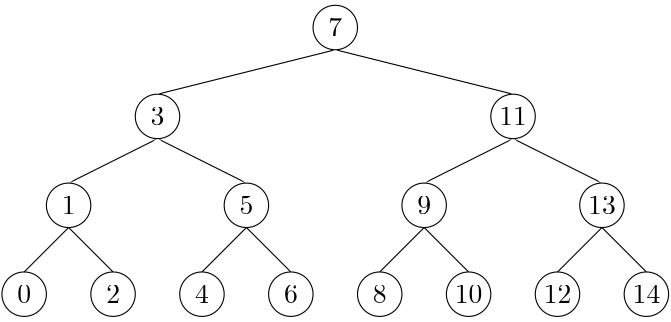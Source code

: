 <?xml version="1.0"?>
<!DOCTYPE ipe SYSTEM "ipe.dtd">
<ipe version="70010" creator="Ipe 7.0.10">
<info created="D:20110525141707" modified="D:20110527102531"/>
<ipestyle name="basic">
<symbol name="arrow/arc(spx)">
<path stroke="sym-stroke" fill="sym-stroke" pen="sym-pen">
0 0 m
-1 0.333 l
-1 -0.333 l
h
</path>
</symbol>
<symbol name="arrow/farc(spx)">
<path stroke="sym-stroke" fill="white" pen="sym-pen">
0 0 m
-1 0.333 l
-1 -0.333 l
h
</path>
</symbol>
<symbol name="mark/circle(sx)" transformations="translations">
<path fill="sym-stroke">
0.6 0 0 0.6 0 0 e
0.4 0 0 0.4 0 0 e
</path>
</symbol>
<symbol name="mark/disk(sx)" transformations="translations">
<path fill="sym-stroke">
0.6 0 0 0.6 0 0 e
</path>
</symbol>
<symbol name="mark/fdisk(sfx)" transformations="translations">
<group>
<path fill="sym-stroke" fillrule="eofill">
0.6 0 0 0.6 0 0 e
0.4 0 0 0.4 0 0 e
</path>
<path fill="sym-fill">
0.4 0 0 0.4 0 0 e
</path>
</group>
</symbol>
<symbol name="mark/box(sx)" transformations="translations">
<path fill="sym-stroke" fillrule="eofill">
-0.6 -0.6 m
0.6 -0.6 l
0.6 0.6 l
-0.6 0.6 l
h
-0.4 -0.4 m
0.4 -0.4 l
0.4 0.4 l
-0.4 0.4 l
h
</path>
</symbol>
<symbol name="mark/square(sx)" transformations="translations">
<path fill="sym-stroke">
-0.6 -0.6 m
0.6 -0.6 l
0.6 0.6 l
-0.6 0.6 l
h
</path>
</symbol>
<symbol name="mark/fsquare(sfx)" transformations="translations">
<group>
<path fill="sym-stroke" fillrule="eofill">
-0.6 -0.6 m
0.6 -0.6 l
0.6 0.6 l
-0.6 0.6 l
h
-0.4 -0.4 m
0.4 -0.4 l
0.4 0.4 l
-0.4 0.4 l
h
</path>
<path fill="sym-fill">
-0.4 -0.4 m
0.4 -0.4 l
0.4 0.4 l
-0.4 0.4 l
h
</path>
</group>
</symbol>
<symbol name="mark/cross(sx)" transformations="translations">
<group>
<path fill="sym-stroke">
-0.43 -0.57 m
0.57 0.43 l
0.43 0.57 l
-0.57 -0.43 l
h
</path>
<path fill="sym-stroke">
-0.43 0.57 m
0.57 -0.43 l
0.43 -0.57 l
-0.57 0.43 l
h
</path>
</group>
</symbol>
<symbol name="arrow/fnormal(spx)">
<path stroke="sym-stroke" fill="white" pen="sym-pen">
0 0 m
-1 0.333 l
-1 -0.333 l
h
</path>
</symbol>
<symbol name="arrow/pointed(spx)">
<path stroke="sym-stroke" fill="sym-stroke" pen="sym-pen">
0 0 m
-1 0.333 l
-0.8 0 l
-1 -0.333 l
h
</path>
</symbol>
<symbol name="arrow/fpointed(spx)">
<path stroke="sym-stroke" fill="white" pen="sym-pen">
0 0 m
-1 0.333 l
-0.8 0 l
-1 -0.333 l
h
</path>
</symbol>
<symbol name="arrow/linear(spx)">
<path stroke="sym-stroke" pen="sym-pen">
-1 0.333 m
0 0 l
-1 -0.333 l
</path>
</symbol>
<symbol name="arrow/fdouble(spx)">
<path stroke="sym-stroke" fill="white" pen="sym-pen">
0 0 m
-1 0.333 l
-1 -0.333 l
h
-1 0 m
-2 0.333 l
-2 -0.333 l
h
</path>
</symbol>
<symbol name="arrow/double(spx)">
<path stroke="sym-stroke" fill="sym-stroke" pen="sym-pen">
0 0 m
-1 0.333 l
-1 -0.333 l
h
-1 0 m
-2 0.333 l
-2 -0.333 l
h
</path>
</symbol>
<pen name="heavier" value="0.8"/>
<pen name="fat" value="1.2"/>
<pen name="ultrafat" value="2"/>
<symbolsize name="large" value="5"/>
<symbolsize name="small" value="2"/>
<symbolsize name="tiny" value="1.1"/>
<arrowsize name="large" value="10"/>
<arrowsize name="small" value="5"/>
<arrowsize name="tiny" value="3"/>
<color name="red" value="1 0 0"/>
<color name="green" value="0 1 0"/>
<color name="blue" value="0 0 1"/>
<color name="yellow" value="1 1 0"/>
<color name="orange" value="1 0.647 0"/>
<color name="gold" value="1 0.843 0"/>
<color name="purple" value="0.627 0.125 0.941"/>
<color name="gray" value="0.745"/>
<color name="brown" value="0.647 0.165 0.165"/>
<color name="navy" value="0 0 0.502"/>
<color name="pink" value="1 0.753 0.796"/>
<color name="seagreen" value="0.18 0.545 0.341"/>
<color name="turquoise" value="0.251 0.878 0.816"/>
<color name="violet" value="0.933 0.51 0.933"/>
<color name="darkblue" value="0 0 0.545"/>
<color name="darkcyan" value="0 0.545 0.545"/>
<color name="darkgray" value="0.663"/>
<color name="darkgreen" value="0 0.392 0"/>
<color name="darkmagenta" value="0.545 0 0.545"/>
<color name="darkorange" value="1 0.549 0"/>
<color name="darkred" value="0.545 0 0"/>
<color name="lightblue" value="0.678 0.847 0.902"/>
<color name="lightcyan" value="0.878 1 1"/>
<color name="lightgray" value="0.827"/>
<color name="lightgreen" value="0.565 0.933 0.565"/>
<color name="lightyellow" value="1 1 0.878"/>
<dashstyle name="dashed" value="[4] 0"/>
<dashstyle name="dotted" value="[1 3] 0"/>
<dashstyle name="dash dotted" value="[4 2 1 2] 0"/>
<dashstyle name="dash dot dotted" value="[4 2 1 2 1 2] 0"/>
<textsize name="large" value="\large"/>
<textsize name="small" value="\small"/>
<textsize name="tiny" value="\tiny"/>
<textsize name="Large" value="\Large"/>
<textsize name="LARGE" value="\LARGE"/>
<textsize name="huge" value="\huge"/>
<textsize name="Huge" value="\Huge"/>
<textsize name="footnote" value="\footnotesize"/>
<textstyle name="center" begin="\begin{center}" end="\end{center}"/>
<textstyle name="itemize" begin="\begin{itemize}" end="\end{itemize}"/>
<textstyle name="item" begin="\begin{itemize}\item{}" end="\end{itemize}"/>
<gridsize name="4 pts" value="4"/>
<gridsize name="8 pts (~3 mm)" value="8"/>
<gridsize name="16 pts (~6 mm)" value="16"/>
<gridsize name="32 pts (~12 mm)" value="32"/>
<gridsize name="10 pts (~3.5 mm)" value="10"/>
<gridsize name="20 pts (~7 mm)" value="20"/>
<gridsize name="14 pts (~5 mm)" value="14"/>
<gridsize name="28 pts (~10 mm)" value="28"/>
<gridsize name="56 pts (~20 mm)" value="56"/>
<anglesize name="90 deg" value="90"/>
<anglesize name="60 deg" value="60"/>
<anglesize name="45 deg" value="45"/>
<anglesize name="30 deg" value="30"/>
<anglesize name="22.5 deg" value="22.5"/>
<tiling name="falling" angle="-60" step="4" width="1"/>
<tiling name="rising" angle="30" step="4" width="1"/>
</ipestyle>
<page>
<layer name="alpha"/>
<layer name="beta"/>
<view layers="alpha" active="beta"/>
<path layer="alpha" stroke="black">
256 504 m
192 488 l
</path>
<path stroke="black">
256 504 m
320 488 l
</path>
<path stroke="black">
192 472 m
160 456 l
</path>
<path stroke="black">
192 472 m
224 456 l
</path>
<path stroke="black">
320 472 m
288 456 l
</path>
<path stroke="black">
320 472 m
352 456 l
</path>
<use matrix="1 0 0 1 -112 -40" name="mark/cross(sx)" pos="256 448" size="normal" stroke="white"/>
<use matrix="1 0 0 1 -112 -24" name="mark/cross(sx)" pos="256 448" size="normal" stroke="white"/>
<use matrix="1 0 0 1 0 56" name="mark/cross(sx)" pos="256 448" size="normal" stroke="white"/>
<use matrix="1 0 0 1 0 72" name="mark/cross(sx)" pos="256 448" size="normal" stroke="white"/>
<use matrix="1 0 0 1 -64 24" name="mark/cross(sx)" pos="256 448" size="normal" stroke="white"/>
<use matrix="1 0 0 1 -64 40" name="mark/cross(sx)" pos="256 448" size="normal" stroke="white"/>
<use matrix="1 0 0 1 64 24" name="mark/cross(sx)" pos="256 448" size="normal" stroke="white"/>
<use matrix="1 0 0 1 64 40" name="mark/cross(sx)" pos="256 448" size="normal" stroke="white"/>
<use matrix="1 0 0 1 96 -8" name="mark/cross(sx)" pos="256 448" size="normal" stroke="white"/>
<use matrix="1 0 0 1 96 8" name="mark/cross(sx)" pos="256 448" size="normal" stroke="white"/>
<use matrix="1 0 0 1 32 -8" name="mark/cross(sx)" pos="256 448" size="normal" stroke="white"/>
<use matrix="1 0 0 1 32 8" name="mark/cross(sx)" pos="256 448" size="normal" stroke="white"/>
<use matrix="1 0 0 1 -32 -8" name="mark/cross(sx)" pos="256 448" size="normal" stroke="white"/>
<use matrix="1 0 0 1 -32 8" name="mark/cross(sx)" pos="256 448" size="normal" stroke="white"/>
<use matrix="1 0 0 1 -96 -8" name="mark/cross(sx)" pos="256 448" size="normal" stroke="white"/>
<use matrix="1 0 0 1 -96 8" name="mark/cross(sx)" pos="256 448" size="normal" stroke="white"/>
<path matrix="0.5 0 0 0.5 16 288" stroke="black" fill="white">
16 0 0 16 256 256 e
</path>
<text matrix="0.5 0 0 0.5 16 288" transformations="translations" pos="256 256" stroke="black" type="label" halign="center" valign="center">$0$</text>
<use matrix="1 0 0 1 -80 -40" name="mark/cross(sx)" pos="256 448" size="normal" stroke="white"/>
<use matrix="1 0 0 1 -80 -24" name="mark/cross(sx)" pos="256 448" size="normal" stroke="white"/>
<use matrix="1 0 0 1 -48 -40" name="mark/cross(sx)" pos="256 448" size="normal" stroke="white"/>
<use matrix="1 0 0 1 -48 -24" name="mark/cross(sx)" pos="256 448" size="normal" stroke="white"/>
<use matrix="1 0 0 1 -16 -40" name="mark/cross(sx)" pos="256 448" size="normal" stroke="white"/>
<use matrix="1 0 0 1 -16 -24" name="mark/cross(sx)" pos="256 448" size="normal" stroke="white"/>
<use matrix="1 0 0 1 16 -40" name="mark/cross(sx)" pos="256 448" size="normal" stroke="white"/>
<use matrix="1 0 0 1 16 -24" name="mark/cross(sx)" pos="256 448" size="normal" stroke="white"/>
<use matrix="1 0 0 1 48 -40" name="mark/cross(sx)" pos="256 448" size="normal" stroke="white"/>
<use matrix="1 0 0 1 48 -24" name="mark/cross(sx)" pos="256 448" size="normal" stroke="white"/>
<use matrix="1 0 0 1 80 -40" name="mark/cross(sx)" pos="256 448" size="normal" stroke="white"/>
<use matrix="1 0 0 1 80 -24" name="mark/cross(sx)" pos="256 448" size="normal" stroke="white"/>
<use matrix="1 0 0 1 112 -40" name="mark/cross(sx)" pos="256 448" size="normal" stroke="white"/>
<use matrix="1 0 0 1 112 -24" name="mark/cross(sx)" pos="256 448" size="normal" stroke="white"/>
<path stroke="black">
160 440 m
144 424 l
</path>
<path stroke="black">
160 440 m
176 424 l
</path>
<path stroke="black">
224 440 m
208 424 l
</path>
<path stroke="black">
224 440 m
240 424 l
</path>
<path stroke="black">
288 440 m
272 424 l
</path>
<path stroke="black">
288 440 m
304 424 l
</path>
<path stroke="black">
352 440 m
336 424 l
</path>
<path stroke="black">
352 440 m
368 424 l
</path>
<path matrix="0.5 0 0 0.5 32 320" stroke="black" fill="white">
16 0 0 16 256 256 e
</path>
<text matrix="0.5 0 0 0.5 32 320" transformations="translations" pos="256 256" stroke="black" type="label" halign="center" valign="center">$1$</text>
<path matrix="0.5 0 0 0.5 48 288" stroke="black" fill="white">
16 0 0 16 256 256 e
</path>
<text matrix="0.5 0 0 0.5 48 288" transformations="translations" pos="256 256" stroke="black" type="label" halign="center" valign="center">$2$</text>
<path matrix="0.5 0 0 0.5 64 352" stroke="black" fill="white">
16 0 0 16 256 256 e
</path>
<text matrix="0.5 0 0 0.5 64 352" transformations="translations" pos="256 256" stroke="black" type="label" halign="center" valign="center">$3$</text>
<path matrix="0.5 0 0 0.5 80 288" stroke="black" fill="white">
16 0 0 16 256 256 e
</path>
<text matrix="0.5 0 0 0.5 80 288" transformations="translations" pos="256 256" stroke="black" type="label" halign="center" valign="center">$4$</text>
<path matrix="0.5 0 0 0.5 96 320" stroke="black" fill="white">
16 0 0 16 256 256 e
</path>
<text matrix="0.5 0 0 0.5 96 320" transformations="translations" pos="256 256" stroke="black" type="label" halign="center" valign="center">$5$</text>
<path matrix="0.5 0 0 0.5 112 288" stroke="black" fill="white">
16 0 0 16 256 256 e
</path>
<text matrix="0.5 0 0 0.5 112 288" transformations="translations" pos="256 256" stroke="black" type="label" halign="center" valign="center">$6$</text>
<path matrix="0.5 0 0 0.5 128 384" stroke="black" fill="white">
16 0 0 16 256 256 e
</path>
<text matrix="0.5 0 0 0.5 128 384" transformations="translations" pos="256 256" stroke="black" type="label" halign="center" valign="center">$7$</text>
<path matrix="0.5 0 0 0.5 144 288" stroke="black" fill="white">
16 0 0 16 256 256 e
</path>
<text matrix="0.5 0 0 0.5 144 288" transformations="translations" pos="256 256" stroke="black" type="label" halign="center" valign="center">$8$</text>
<path matrix="0.5 0 0 0.5 176 288" stroke="black" fill="white">
16 0 0 16 256 256 e
</path>
<text matrix="0.5 0 0 0.5 176 288" transformations="translations" pos="256 256" stroke="black" type="label" halign="center" valign="center">$10$</text>
<path matrix="0.5 0 0 0.5 208 288" stroke="black" fill="white">
16 0 0 16 256 256 e
</path>
<text matrix="0.5 0 0 0.5 208 288" transformations="translations" pos="256 256" stroke="black" type="label" halign="center" valign="center">$12$</text>
<path matrix="0.5 0 0 0.5 240 288" stroke="black" fill="white">
16 0 0 16 256 256 e
</path>
<text matrix="0.5 0 0 0.5 240 288" transformations="translations" pos="256 256" stroke="black" type="label" halign="center" valign="center">$14$</text>
<path matrix="0.5 0 0 0.5 224 320" stroke="black" fill="white">
16 0 0 16 256 256 e
</path>
<text matrix="0.5 0 0 0.5 224 320" transformations="translations" pos="256 256" stroke="black" type="label" halign="center" valign="center">$13$</text>
<path matrix="0.5 0 0 0.5 160 320" stroke="black" fill="white">
16 0 0 16 256 256 e
</path>
<text matrix="0.5 0 0 0.5 160 320" transformations="translations" pos="256 256" stroke="black" type="label" halign="center" valign="center">$9$</text>
<path matrix="0.5 0 0 0.5 192 352" stroke="black" fill="white">
16 0 0 16 256 256 e
</path>
<text matrix="0.5 0 0 0.5 192 352" transformations="translations" pos="256 256" stroke="black" type="label" halign="center" valign="center">$11$</text>
</page>
</ipe>
